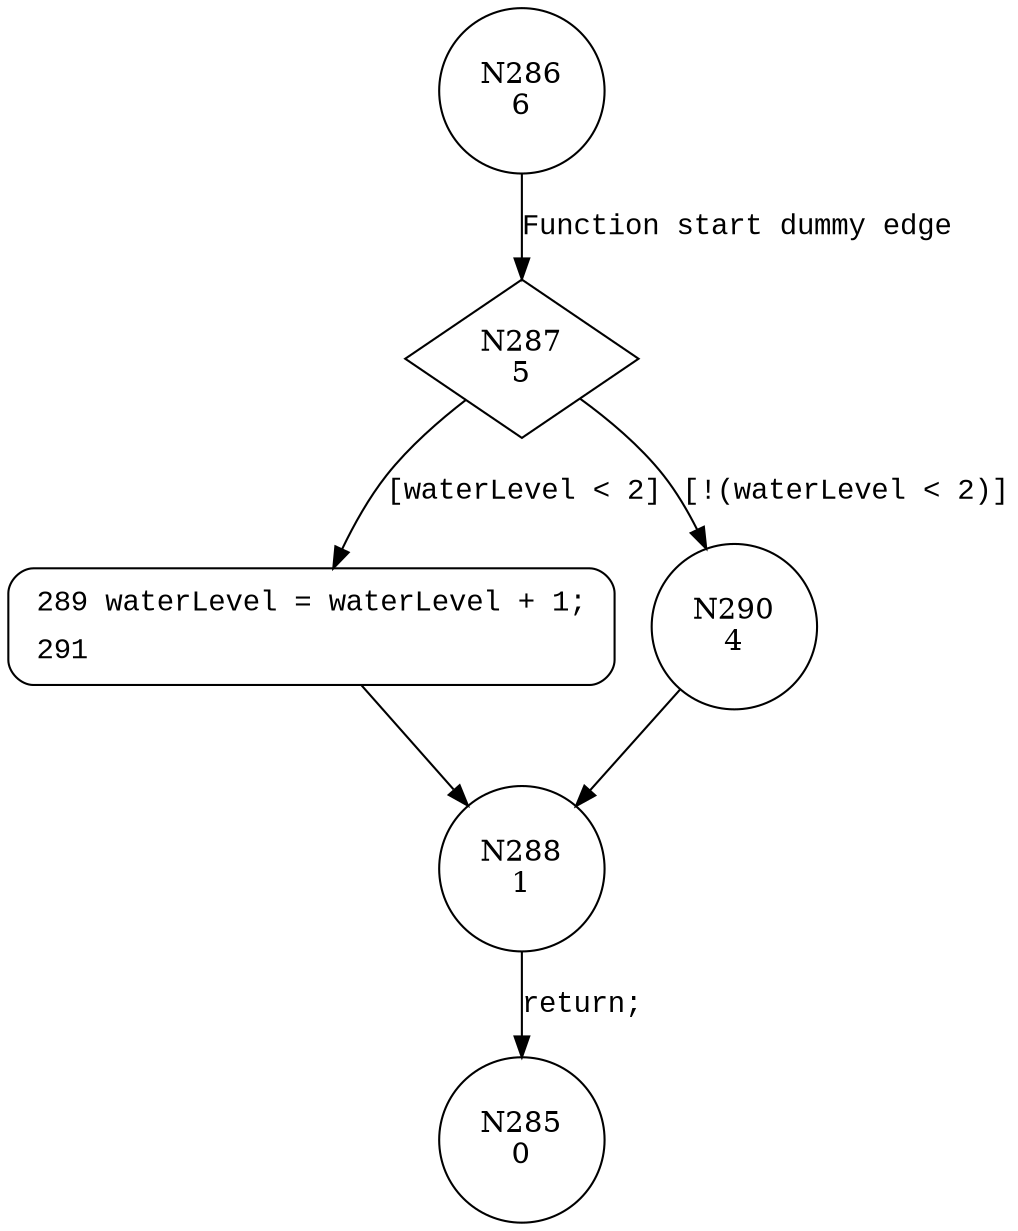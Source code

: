 digraph waterRise {
286 [shape="circle" label="N286\n6"]
287 [shape="diamond" label="N287\n5"]
289 [shape="circle" label="N289\n3"]
290 [shape="circle" label="N290\n4"]
288 [shape="circle" label="N288\n1"]
285 [shape="circle" label="N285\n0"]
289 [style="filled,bold" penwidth="1" fillcolor="white" fontname="Courier New" shape="Mrecord" label=<<table border="0" cellborder="0" cellpadding="3" bgcolor="white"><tr><td align="right">289</td><td align="left">waterLevel = waterLevel + 1;</td></tr><tr><td align="right">291</td><td align="left"></td></tr></table>>]
289 -> 288[label=""]
286 -> 287 [label="Function start dummy edge" fontname="Courier New"]
287 -> 289 [label="[waterLevel < 2]" fontname="Courier New"]
287 -> 290 [label="[!(waterLevel < 2)]" fontname="Courier New"]
288 -> 285 [label="return;" fontname="Courier New"]
290 -> 288 [label="" fontname="Courier New"]
}